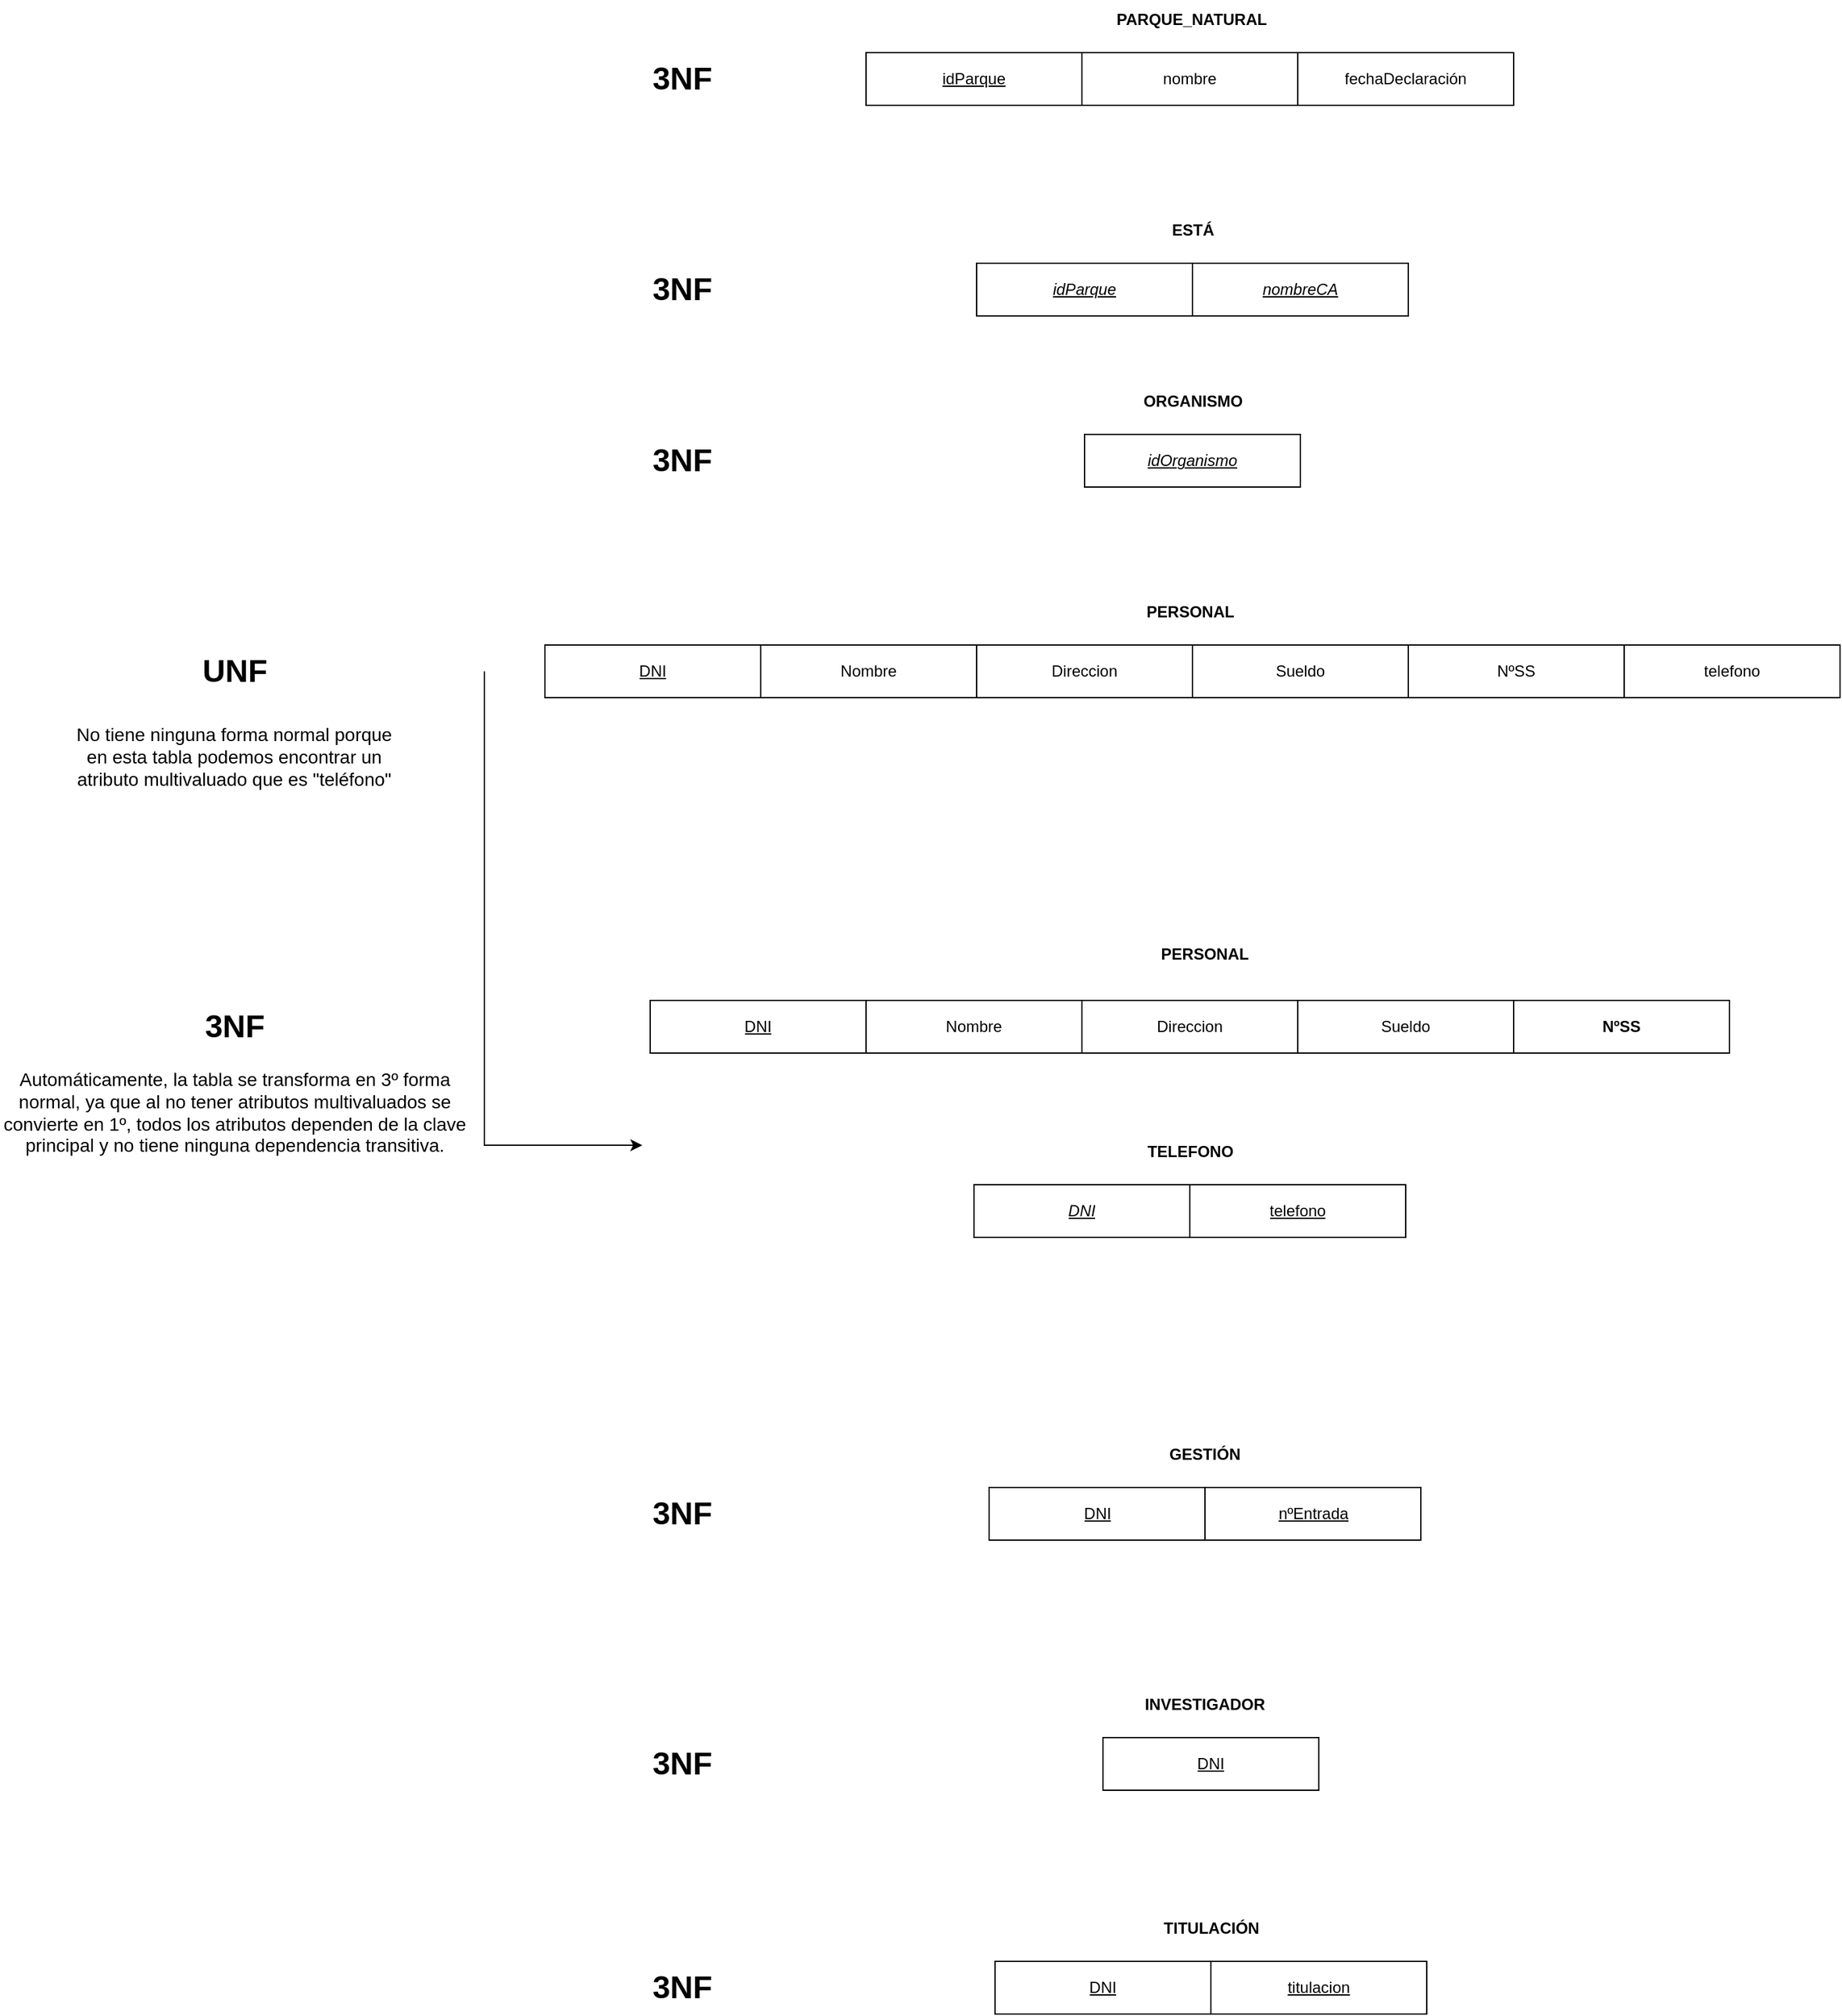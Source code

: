 <mxfile version="23.1.2" type="device">
  <diagram id="R2lEEEUBdFMjLlhIrx00" name="Page-1">
    <mxGraphModel dx="2284" dy="780" grid="1" gridSize="10" guides="1" tooltips="1" connect="1" arrows="1" fold="1" page="1" pageScale="1" pageWidth="850" pageHeight="1100" math="0" shadow="0" extFonts="Permanent Marker^https://fonts.googleapis.com/css?family=Permanent+Marker">
      <root>
        <mxCell id="0" />
        <mxCell id="1" parent="0" />
        <mxCell id="YOvVN5n3uXheTWthewmT-1" value="" style="shape=table;startSize=0;container=1;collapsible=0;childLayout=tableLayout;" vertex="1" parent="1">
          <mxGeometry x="290" y="350" width="492" height="40" as="geometry" />
        </mxCell>
        <mxCell id="YOvVN5n3uXheTWthewmT-2" value="" style="shape=tableRow;horizontal=0;startSize=0;swimlaneHead=0;swimlaneBody=0;strokeColor=inherit;top=0;left=0;bottom=0;right=0;collapsible=0;dropTarget=0;fillColor=none;points=[[0,0.5],[1,0.5]];portConstraint=eastwest;" vertex="1" parent="YOvVN5n3uXheTWthewmT-1">
          <mxGeometry width="492" height="40" as="geometry" />
        </mxCell>
        <mxCell id="YOvVN5n3uXheTWthewmT-3" value="&lt;u&gt;idParque&lt;/u&gt;" style="shape=partialRectangle;html=1;whiteSpace=wrap;connectable=0;strokeColor=inherit;overflow=hidden;fillColor=none;top=0;left=0;bottom=0;right=0;pointerEvents=1;" vertex="1" parent="YOvVN5n3uXheTWthewmT-2">
          <mxGeometry width="164" height="40" as="geometry">
            <mxRectangle width="164" height="40" as="alternateBounds" />
          </mxGeometry>
        </mxCell>
        <mxCell id="YOvVN5n3uXheTWthewmT-4" value="nombre" style="shape=partialRectangle;html=1;whiteSpace=wrap;connectable=0;strokeColor=inherit;overflow=hidden;fillColor=none;top=0;left=0;bottom=0;right=0;pointerEvents=1;" vertex="1" parent="YOvVN5n3uXheTWthewmT-2">
          <mxGeometry x="164" width="164" height="40" as="geometry">
            <mxRectangle width="164" height="40" as="alternateBounds" />
          </mxGeometry>
        </mxCell>
        <mxCell id="YOvVN5n3uXheTWthewmT-5" value="fechaDeclaración" style="shape=partialRectangle;html=1;whiteSpace=wrap;connectable=0;strokeColor=inherit;overflow=hidden;fillColor=none;top=0;left=0;bottom=0;right=0;pointerEvents=1;" vertex="1" parent="YOvVN5n3uXheTWthewmT-2">
          <mxGeometry x="328" width="164" height="40" as="geometry">
            <mxRectangle width="164" height="40" as="alternateBounds" />
          </mxGeometry>
        </mxCell>
        <mxCell id="YOvVN5n3uXheTWthewmT-8" value="&lt;b&gt;PARQUE_NATURAL&lt;/b&gt;" style="text;html=1;strokeColor=none;fillColor=none;align=center;verticalAlign=middle;whiteSpace=wrap;rounded=0;" vertex="1" parent="1">
          <mxGeometry x="414.5" y="310" width="245" height="30" as="geometry" />
        </mxCell>
        <mxCell id="YOvVN5n3uXheTWthewmT-9" value="3NF" style="text;strokeColor=none;fillColor=none;html=1;fontSize=24;fontStyle=1;verticalAlign=middle;align=center;" vertex="1" parent="1">
          <mxGeometry x="100" y="350" width="100" height="40" as="geometry" />
        </mxCell>
        <mxCell id="YOvVN5n3uXheTWthewmT-11" value="" style="shape=table;startSize=0;container=1;collapsible=0;childLayout=tableLayout;" vertex="1" parent="1">
          <mxGeometry x="374" y="510" width="328" height="40" as="geometry" />
        </mxCell>
        <mxCell id="YOvVN5n3uXheTWthewmT-12" value="" style="shape=tableRow;horizontal=0;startSize=0;swimlaneHead=0;swimlaneBody=0;strokeColor=inherit;top=0;left=0;bottom=0;right=0;collapsible=0;dropTarget=0;fillColor=none;points=[[0,0.5],[1,0.5]];portConstraint=eastwest;" vertex="1" parent="YOvVN5n3uXheTWthewmT-11">
          <mxGeometry width="328" height="40" as="geometry" />
        </mxCell>
        <mxCell id="YOvVN5n3uXheTWthewmT-13" value="&lt;u&gt;&lt;i&gt;idParque&lt;/i&gt;&lt;/u&gt;" style="shape=partialRectangle;html=1;whiteSpace=wrap;connectable=0;strokeColor=inherit;overflow=hidden;fillColor=none;top=0;left=0;bottom=0;right=0;pointerEvents=1;" vertex="1" parent="YOvVN5n3uXheTWthewmT-12">
          <mxGeometry width="164" height="40" as="geometry">
            <mxRectangle width="164" height="40" as="alternateBounds" />
          </mxGeometry>
        </mxCell>
        <mxCell id="YOvVN5n3uXheTWthewmT-14" value="&lt;u&gt;&lt;i&gt;nombreCA&lt;/i&gt;&lt;/u&gt;" style="shape=partialRectangle;html=1;whiteSpace=wrap;connectable=0;strokeColor=inherit;overflow=hidden;fillColor=none;top=0;left=0;bottom=0;right=0;pointerEvents=1;" vertex="1" parent="YOvVN5n3uXheTWthewmT-12">
          <mxGeometry x="164" width="164" height="40" as="geometry">
            <mxRectangle width="164" height="40" as="alternateBounds" />
          </mxGeometry>
        </mxCell>
        <mxCell id="YOvVN5n3uXheTWthewmT-16" value="&lt;b&gt;ESTÁ&lt;/b&gt;" style="text;html=1;strokeColor=none;fillColor=none;align=center;verticalAlign=middle;whiteSpace=wrap;rounded=0;" vertex="1" parent="1">
          <mxGeometry x="415.5" y="470" width="245" height="30" as="geometry" />
        </mxCell>
        <mxCell id="YOvVN5n3uXheTWthewmT-17" value="3NF" style="text;strokeColor=none;fillColor=none;html=1;fontSize=24;fontStyle=1;verticalAlign=middle;align=center;" vertex="1" parent="1">
          <mxGeometry x="100" y="510" width="100" height="40" as="geometry" />
        </mxCell>
        <mxCell id="YOvVN5n3uXheTWthewmT-18" value="" style="shape=table;startSize=0;container=1;collapsible=0;childLayout=tableLayout;" vertex="1" parent="1">
          <mxGeometry x="456" y="640" width="164" height="40" as="geometry" />
        </mxCell>
        <mxCell id="YOvVN5n3uXheTWthewmT-19" value="" style="shape=tableRow;horizontal=0;startSize=0;swimlaneHead=0;swimlaneBody=0;strokeColor=inherit;top=0;left=0;bottom=0;right=0;collapsible=0;dropTarget=0;fillColor=none;points=[[0,0.5],[1,0.5]];portConstraint=eastwest;" vertex="1" parent="YOvVN5n3uXheTWthewmT-18">
          <mxGeometry width="164" height="40" as="geometry" />
        </mxCell>
        <mxCell id="YOvVN5n3uXheTWthewmT-20" value="&lt;u&gt;&lt;i&gt;idOrganismo&lt;/i&gt;&lt;/u&gt;" style="shape=partialRectangle;html=1;whiteSpace=wrap;connectable=0;strokeColor=inherit;overflow=hidden;fillColor=none;top=0;left=0;bottom=0;right=0;pointerEvents=1;" vertex="1" parent="YOvVN5n3uXheTWthewmT-19">
          <mxGeometry width="164" height="40" as="geometry">
            <mxRectangle width="164" height="40" as="alternateBounds" />
          </mxGeometry>
        </mxCell>
        <mxCell id="YOvVN5n3uXheTWthewmT-22" value="&lt;b&gt;ORGANISMO&lt;/b&gt;" style="text;html=1;strokeColor=none;fillColor=none;align=center;verticalAlign=middle;whiteSpace=wrap;rounded=0;" vertex="1" parent="1">
          <mxGeometry x="415.5" y="600" width="245" height="30" as="geometry" />
        </mxCell>
        <mxCell id="YOvVN5n3uXheTWthewmT-23" value="3NF" style="text;strokeColor=none;fillColor=none;html=1;fontSize=24;fontStyle=1;verticalAlign=middle;align=center;" vertex="1" parent="1">
          <mxGeometry x="100" y="640" width="100" height="40" as="geometry" />
        </mxCell>
        <mxCell id="YOvVN5n3uXheTWthewmT-24" value="" style="shape=table;startSize=0;container=1;collapsible=0;childLayout=tableLayout;" vertex="1" parent="1">
          <mxGeometry x="46" y="800" width="984" height="40" as="geometry" />
        </mxCell>
        <mxCell id="YOvVN5n3uXheTWthewmT-25" value="" style="shape=tableRow;horizontal=0;startSize=0;swimlaneHead=0;swimlaneBody=0;strokeColor=inherit;top=0;left=0;bottom=0;right=0;collapsible=0;dropTarget=0;fillColor=none;points=[[0,0.5],[1,0.5]];portConstraint=eastwest;" vertex="1" parent="YOvVN5n3uXheTWthewmT-24">
          <mxGeometry width="984" height="40" as="geometry" />
        </mxCell>
        <mxCell id="YOvVN5n3uXheTWthewmT-26" value="&lt;u&gt;DNI&lt;/u&gt;" style="shape=partialRectangle;html=1;whiteSpace=wrap;connectable=0;strokeColor=inherit;overflow=hidden;fillColor=none;top=0;left=0;bottom=0;right=0;pointerEvents=1;" vertex="1" parent="YOvVN5n3uXheTWthewmT-25">
          <mxGeometry width="164" height="40" as="geometry">
            <mxRectangle width="164" height="40" as="alternateBounds" />
          </mxGeometry>
        </mxCell>
        <mxCell id="YOvVN5n3uXheTWthewmT-30" value="Nombre" style="shape=partialRectangle;html=1;whiteSpace=wrap;connectable=0;strokeColor=inherit;overflow=hidden;fillColor=none;top=0;left=0;bottom=0;right=0;pointerEvents=1;" vertex="1" parent="YOvVN5n3uXheTWthewmT-25">
          <mxGeometry x="164" width="164" height="40" as="geometry">
            <mxRectangle width="164" height="40" as="alternateBounds" />
          </mxGeometry>
        </mxCell>
        <mxCell id="YOvVN5n3uXheTWthewmT-31" value="Direccion" style="shape=partialRectangle;html=1;whiteSpace=wrap;connectable=0;strokeColor=inherit;overflow=hidden;fillColor=none;top=0;left=0;bottom=0;right=0;pointerEvents=1;" vertex="1" parent="YOvVN5n3uXheTWthewmT-25">
          <mxGeometry x="328" width="164" height="40" as="geometry">
            <mxRectangle width="164" height="40" as="alternateBounds" />
          </mxGeometry>
        </mxCell>
        <mxCell id="YOvVN5n3uXheTWthewmT-32" value="Sueldo" style="shape=partialRectangle;html=1;whiteSpace=wrap;connectable=0;strokeColor=inherit;overflow=hidden;fillColor=none;top=0;left=0;bottom=0;right=0;pointerEvents=1;" vertex="1" parent="YOvVN5n3uXheTWthewmT-25">
          <mxGeometry x="492" width="164" height="40" as="geometry">
            <mxRectangle width="164" height="40" as="alternateBounds" />
          </mxGeometry>
        </mxCell>
        <mxCell id="YOvVN5n3uXheTWthewmT-33" value="NºSS" style="shape=partialRectangle;html=1;whiteSpace=wrap;connectable=0;strokeColor=inherit;overflow=hidden;fillColor=none;top=0;left=0;bottom=0;right=0;pointerEvents=1;" vertex="1" parent="YOvVN5n3uXheTWthewmT-25">
          <mxGeometry x="656" width="164" height="40" as="geometry">
            <mxRectangle width="164" height="40" as="alternateBounds" />
          </mxGeometry>
        </mxCell>
        <mxCell id="YOvVN5n3uXheTWthewmT-45" value="telefono" style="shape=partialRectangle;html=1;whiteSpace=wrap;connectable=0;strokeColor=inherit;overflow=hidden;fillColor=none;top=0;left=0;bottom=0;right=0;pointerEvents=1;" vertex="1" parent="YOvVN5n3uXheTWthewmT-25">
          <mxGeometry x="820" width="164" height="40" as="geometry">
            <mxRectangle width="164" height="40" as="alternateBounds" />
          </mxGeometry>
        </mxCell>
        <mxCell id="YOvVN5n3uXheTWthewmT-27" value="&lt;b&gt;PERSONAL&lt;/b&gt;" style="text;html=1;strokeColor=none;fillColor=none;align=center;verticalAlign=middle;whiteSpace=wrap;rounded=0;" vertex="1" parent="1">
          <mxGeometry x="413.5" y="760" width="245" height="30" as="geometry" />
        </mxCell>
        <mxCell id="YOvVN5n3uXheTWthewmT-35" value="UNF" style="text;strokeColor=none;fillColor=none;html=1;fontSize=24;fontStyle=1;verticalAlign=middle;align=center;" vertex="1" parent="1">
          <mxGeometry x="-240" y="800" width="100" height="40" as="geometry" />
        </mxCell>
        <mxCell id="YOvVN5n3uXheTWthewmT-36" value="&lt;font style=&quot;font-size: 14px;&quot;&gt;No tiene ninguna forma normal porque en esta tabla podemos encontrar un atributo multivaluado que es &quot;teléfono&quot;&lt;/font&gt;" style="text;html=1;strokeColor=none;fillColor=none;align=center;verticalAlign=middle;whiteSpace=wrap;rounded=0;" vertex="1" parent="1">
          <mxGeometry x="-315" y="820" width="250" height="130" as="geometry" />
        </mxCell>
        <mxCell id="YOvVN5n3uXheTWthewmT-37" value="" style="shape=table;startSize=0;container=1;collapsible=0;childLayout=tableLayout;" vertex="1" parent="1">
          <mxGeometry x="126" y="1070" width="820" height="40" as="geometry" />
        </mxCell>
        <mxCell id="YOvVN5n3uXheTWthewmT-38" value="" style="shape=tableRow;horizontal=0;startSize=0;swimlaneHead=0;swimlaneBody=0;strokeColor=inherit;top=0;left=0;bottom=0;right=0;collapsible=0;dropTarget=0;fillColor=none;points=[[0,0.5],[1,0.5]];portConstraint=eastwest;" vertex="1" parent="YOvVN5n3uXheTWthewmT-37">
          <mxGeometry width="820" height="40" as="geometry" />
        </mxCell>
        <mxCell id="YOvVN5n3uXheTWthewmT-39" value="&lt;u&gt;DNI&lt;/u&gt;" style="shape=partialRectangle;html=1;whiteSpace=wrap;connectable=0;strokeColor=inherit;overflow=hidden;fillColor=none;top=0;left=0;bottom=0;right=0;pointerEvents=1;" vertex="1" parent="YOvVN5n3uXheTWthewmT-38">
          <mxGeometry width="164" height="40" as="geometry">
            <mxRectangle width="164" height="40" as="alternateBounds" />
          </mxGeometry>
        </mxCell>
        <mxCell id="YOvVN5n3uXheTWthewmT-40" value="Nombre" style="shape=partialRectangle;html=1;whiteSpace=wrap;connectable=0;strokeColor=inherit;overflow=hidden;fillColor=none;top=0;left=0;bottom=0;right=0;pointerEvents=1;" vertex="1" parent="YOvVN5n3uXheTWthewmT-38">
          <mxGeometry x="164" width="164" height="40" as="geometry">
            <mxRectangle width="164" height="40" as="alternateBounds" />
          </mxGeometry>
        </mxCell>
        <mxCell id="YOvVN5n3uXheTWthewmT-41" value="Direccion" style="shape=partialRectangle;html=1;whiteSpace=wrap;connectable=0;strokeColor=inherit;overflow=hidden;fillColor=none;top=0;left=0;bottom=0;right=0;pointerEvents=1;" vertex="1" parent="YOvVN5n3uXheTWthewmT-38">
          <mxGeometry x="328" width="164" height="40" as="geometry">
            <mxRectangle width="164" height="40" as="alternateBounds" />
          </mxGeometry>
        </mxCell>
        <mxCell id="YOvVN5n3uXheTWthewmT-42" value="Sueldo" style="shape=partialRectangle;html=1;whiteSpace=wrap;connectable=0;strokeColor=inherit;overflow=hidden;fillColor=none;top=0;left=0;bottom=0;right=0;pointerEvents=1;" vertex="1" parent="YOvVN5n3uXheTWthewmT-38">
          <mxGeometry x="492" width="164" height="40" as="geometry">
            <mxRectangle width="164" height="40" as="alternateBounds" />
          </mxGeometry>
        </mxCell>
        <mxCell id="YOvVN5n3uXheTWthewmT-43" value="&lt;b&gt;NºSS&lt;/b&gt;" style="shape=partialRectangle;html=1;whiteSpace=wrap;connectable=0;strokeColor=inherit;overflow=hidden;fillColor=none;top=0;left=0;bottom=0;right=0;pointerEvents=1;" vertex="1" parent="YOvVN5n3uXheTWthewmT-38">
          <mxGeometry x="656" width="164" height="40" as="geometry">
            <mxRectangle width="164" height="40" as="alternateBounds" />
          </mxGeometry>
        </mxCell>
        <mxCell id="YOvVN5n3uXheTWthewmT-44" value="&lt;b&gt;PERSONAL&lt;/b&gt;" style="text;html=1;strokeColor=none;fillColor=none;align=center;verticalAlign=middle;whiteSpace=wrap;rounded=0;" vertex="1" parent="1">
          <mxGeometry x="425" y="1020" width="245" height="30" as="geometry" />
        </mxCell>
        <mxCell id="YOvVN5n3uXheTWthewmT-46" value="" style="shape=table;startSize=0;container=1;collapsible=0;childLayout=tableLayout;" vertex="1" parent="1">
          <mxGeometry x="372" y="1210" width="328" height="40" as="geometry" />
        </mxCell>
        <mxCell id="YOvVN5n3uXheTWthewmT-47" value="" style="shape=tableRow;horizontal=0;startSize=0;swimlaneHead=0;swimlaneBody=0;strokeColor=inherit;top=0;left=0;bottom=0;right=0;collapsible=0;dropTarget=0;fillColor=none;points=[[0,0.5],[1,0.5]];portConstraint=eastwest;" vertex="1" parent="YOvVN5n3uXheTWthewmT-46">
          <mxGeometry width="328" height="40" as="geometry" />
        </mxCell>
        <mxCell id="YOvVN5n3uXheTWthewmT-48" value="&lt;u&gt;&lt;i&gt;DNI&lt;/i&gt;&lt;/u&gt;" style="shape=partialRectangle;html=1;whiteSpace=wrap;connectable=0;strokeColor=inherit;overflow=hidden;fillColor=none;top=0;left=0;bottom=0;right=0;pointerEvents=1;" vertex="1" parent="YOvVN5n3uXheTWthewmT-47">
          <mxGeometry width="164" height="40" as="geometry">
            <mxRectangle width="164" height="40" as="alternateBounds" />
          </mxGeometry>
        </mxCell>
        <mxCell id="YOvVN5n3uXheTWthewmT-49" value="&lt;u&gt;telefono&lt;/u&gt;" style="shape=partialRectangle;html=1;whiteSpace=wrap;connectable=0;strokeColor=inherit;overflow=hidden;fillColor=none;top=0;left=0;bottom=0;right=0;pointerEvents=1;" vertex="1" parent="YOvVN5n3uXheTWthewmT-47">
          <mxGeometry x="164" width="164" height="40" as="geometry">
            <mxRectangle width="164" height="40" as="alternateBounds" />
          </mxGeometry>
        </mxCell>
        <mxCell id="YOvVN5n3uXheTWthewmT-50" value="&lt;b&gt;TELEFONO&lt;/b&gt;" style="text;html=1;strokeColor=none;fillColor=none;align=center;verticalAlign=middle;whiteSpace=wrap;rounded=0;" vertex="1" parent="1">
          <mxGeometry x="413.5" y="1170" width="245" height="30" as="geometry" />
        </mxCell>
        <mxCell id="YOvVN5n3uXheTWthewmT-51" value="" style="endArrow=classic;html=1;rounded=0;" edge="1" parent="1">
          <mxGeometry width="50" height="50" relative="1" as="geometry">
            <mxPoint y="820" as="sourcePoint" />
            <mxPoint x="120" y="1180" as="targetPoint" />
            <Array as="points">
              <mxPoint y="1180" />
            </Array>
          </mxGeometry>
        </mxCell>
        <mxCell id="YOvVN5n3uXheTWthewmT-52" value="3NF" style="text;strokeColor=none;fillColor=none;html=1;fontSize=24;fontStyle=1;verticalAlign=middle;align=center;" vertex="1" parent="1">
          <mxGeometry x="-240" y="1070" width="100" height="40" as="geometry" />
        </mxCell>
        <mxCell id="YOvVN5n3uXheTWthewmT-53" value="&lt;font style=&quot;font-size: 14px;&quot;&gt;Automáticamente, la tabla se transforma en 3º forma normal, ya que al no tener atributos multivaluados se convierte en 1º, todos los atributos dependen de la clave principal y no tiene ninguna dependencia transitiva.&lt;/font&gt;" style="text;html=1;strokeColor=none;fillColor=none;align=center;verticalAlign=middle;whiteSpace=wrap;rounded=0;" vertex="1" parent="1">
          <mxGeometry x="-367.5" y="1080" width="355" height="150" as="geometry" />
        </mxCell>
        <mxCell id="YOvVN5n3uXheTWthewmT-54" value="" style="shape=table;startSize=0;container=1;collapsible=0;childLayout=tableLayout;" vertex="1" parent="1">
          <mxGeometry x="383.5" y="1440" width="328" height="40" as="geometry" />
        </mxCell>
        <mxCell id="YOvVN5n3uXheTWthewmT-55" value="" style="shape=tableRow;horizontal=0;startSize=0;swimlaneHead=0;swimlaneBody=0;strokeColor=inherit;top=0;left=0;bottom=0;right=0;collapsible=0;dropTarget=0;fillColor=none;points=[[0,0.5],[1,0.5]];portConstraint=eastwest;" vertex="1" parent="YOvVN5n3uXheTWthewmT-54">
          <mxGeometry width="328" height="40" as="geometry" />
        </mxCell>
        <mxCell id="YOvVN5n3uXheTWthewmT-56" value="&lt;u&gt;DNI&lt;/u&gt;" style="shape=partialRectangle;html=1;whiteSpace=wrap;connectable=0;strokeColor=inherit;overflow=hidden;fillColor=none;top=0;left=0;bottom=0;right=0;pointerEvents=1;" vertex="1" parent="YOvVN5n3uXheTWthewmT-55">
          <mxGeometry width="164" height="40" as="geometry">
            <mxRectangle width="164" height="40" as="alternateBounds" />
          </mxGeometry>
        </mxCell>
        <mxCell id="YOvVN5n3uXheTWthewmT-57" value="&lt;u&gt;nºEntrada&lt;/u&gt;" style="shape=partialRectangle;html=1;whiteSpace=wrap;connectable=0;strokeColor=inherit;overflow=hidden;fillColor=none;top=0;left=0;bottom=0;right=0;pointerEvents=1;" vertex="1" parent="YOvVN5n3uXheTWthewmT-55">
          <mxGeometry x="164" width="164" height="40" as="geometry">
            <mxRectangle width="164" height="40" as="alternateBounds" />
          </mxGeometry>
        </mxCell>
        <mxCell id="YOvVN5n3uXheTWthewmT-58" value="&lt;b&gt;GESTIÓN&lt;/b&gt;" style="text;html=1;strokeColor=none;fillColor=none;align=center;verticalAlign=middle;whiteSpace=wrap;rounded=0;" vertex="1" parent="1">
          <mxGeometry x="425" y="1400" width="245" height="30" as="geometry" />
        </mxCell>
        <mxCell id="YOvVN5n3uXheTWthewmT-59" value="3NF" style="text;strokeColor=none;fillColor=none;html=1;fontSize=24;fontStyle=1;verticalAlign=middle;align=center;" vertex="1" parent="1">
          <mxGeometry x="100" y="1440" width="100" height="40" as="geometry" />
        </mxCell>
        <mxCell id="YOvVN5n3uXheTWthewmT-60" value="" style="shape=table;startSize=0;container=1;collapsible=0;childLayout=tableLayout;" vertex="1" parent="1">
          <mxGeometry x="470" y="1630" width="164" height="40" as="geometry" />
        </mxCell>
        <mxCell id="YOvVN5n3uXheTWthewmT-61" value="" style="shape=tableRow;horizontal=0;startSize=0;swimlaneHead=0;swimlaneBody=0;strokeColor=inherit;top=0;left=0;bottom=0;right=0;collapsible=0;dropTarget=0;fillColor=none;points=[[0,0.5],[1,0.5]];portConstraint=eastwest;" vertex="1" parent="YOvVN5n3uXheTWthewmT-60">
          <mxGeometry width="164" height="40" as="geometry" />
        </mxCell>
        <mxCell id="YOvVN5n3uXheTWthewmT-62" value="&lt;u&gt;DNI&lt;/u&gt;" style="shape=partialRectangle;html=1;whiteSpace=wrap;connectable=0;strokeColor=inherit;overflow=hidden;fillColor=none;top=0;left=0;bottom=0;right=0;pointerEvents=1;" vertex="1" parent="YOvVN5n3uXheTWthewmT-61">
          <mxGeometry width="164" height="40" as="geometry">
            <mxRectangle width="164" height="40" as="alternateBounds" />
          </mxGeometry>
        </mxCell>
        <mxCell id="YOvVN5n3uXheTWthewmT-64" value="&lt;b&gt;INVESTIGADOR&lt;/b&gt;" style="text;html=1;strokeColor=none;fillColor=none;align=center;verticalAlign=middle;whiteSpace=wrap;rounded=0;" vertex="1" parent="1">
          <mxGeometry x="425" y="1590" width="245" height="30" as="geometry" />
        </mxCell>
        <mxCell id="YOvVN5n3uXheTWthewmT-65" value="" style="shape=table;startSize=0;container=1;collapsible=0;childLayout=tableLayout;" vertex="1" parent="1">
          <mxGeometry x="388" y="1800" width="328" height="40" as="geometry" />
        </mxCell>
        <mxCell id="YOvVN5n3uXheTWthewmT-66" value="" style="shape=tableRow;horizontal=0;startSize=0;swimlaneHead=0;swimlaneBody=0;strokeColor=inherit;top=0;left=0;bottom=0;right=0;collapsible=0;dropTarget=0;fillColor=none;points=[[0,0.5],[1,0.5]];portConstraint=eastwest;" vertex="1" parent="YOvVN5n3uXheTWthewmT-65">
          <mxGeometry width="328" height="40" as="geometry" />
        </mxCell>
        <mxCell id="YOvVN5n3uXheTWthewmT-67" value="&lt;u&gt;DNI&lt;/u&gt;" style="shape=partialRectangle;html=1;whiteSpace=wrap;connectable=0;strokeColor=inherit;overflow=hidden;fillColor=none;top=0;left=0;bottom=0;right=0;pointerEvents=1;" vertex="1" parent="YOvVN5n3uXheTWthewmT-66">
          <mxGeometry width="164" height="40" as="geometry">
            <mxRectangle width="164" height="40" as="alternateBounds" />
          </mxGeometry>
        </mxCell>
        <mxCell id="YOvVN5n3uXheTWthewmT-68" value="&lt;u&gt;titulacion&lt;/u&gt;" style="shape=partialRectangle;html=1;whiteSpace=wrap;connectable=0;strokeColor=inherit;overflow=hidden;fillColor=none;top=0;left=0;bottom=0;right=0;pointerEvents=1;" vertex="1" parent="YOvVN5n3uXheTWthewmT-66">
          <mxGeometry x="164" width="164" height="40" as="geometry">
            <mxRectangle width="164" height="40" as="alternateBounds" />
          </mxGeometry>
        </mxCell>
        <mxCell id="YOvVN5n3uXheTWthewmT-69" value="&lt;b&gt;TITULACIÓN&lt;/b&gt;" style="text;html=1;strokeColor=none;fillColor=none;align=center;verticalAlign=middle;whiteSpace=wrap;rounded=0;" vertex="1" parent="1">
          <mxGeometry x="429.5" y="1760" width="245" height="30" as="geometry" />
        </mxCell>
        <mxCell id="YOvVN5n3uXheTWthewmT-70" value="3NF" style="text;strokeColor=none;fillColor=none;html=1;fontSize=24;fontStyle=1;verticalAlign=middle;align=center;" vertex="1" parent="1">
          <mxGeometry x="100" y="1630" width="100" height="40" as="geometry" />
        </mxCell>
        <mxCell id="YOvVN5n3uXheTWthewmT-71" value="3NF" style="text;strokeColor=none;fillColor=none;html=1;fontSize=24;fontStyle=1;verticalAlign=middle;align=center;" vertex="1" parent="1">
          <mxGeometry x="100" y="1800" width="100" height="40" as="geometry" />
        </mxCell>
      </root>
    </mxGraphModel>
  </diagram>
</mxfile>
